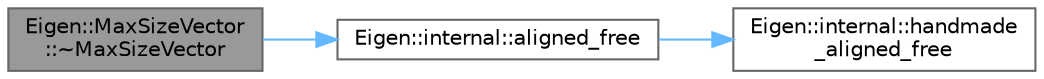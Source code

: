 digraph "Eigen::MaxSizeVector::~MaxSizeVector"
{
 // LATEX_PDF_SIZE
  bgcolor="transparent";
  edge [fontname=Helvetica,fontsize=10,labelfontname=Helvetica,labelfontsize=10];
  node [fontname=Helvetica,fontsize=10,shape=box,height=0.2,width=0.4];
  rankdir="LR";
  Node1 [id="Node000001",label="Eigen::MaxSizeVector\l::~MaxSizeVector",height=0.2,width=0.4,color="gray40", fillcolor="grey60", style="filled", fontcolor="black",tooltip=" "];
  Node1 -> Node2 [id="edge3_Node000001_Node000002",color="steelblue1",style="solid",tooltip=" "];
  Node2 [id="Node000002",label="Eigen::internal::aligned_free",height=0.2,width=0.4,color="grey40", fillcolor="white", style="filled",URL="$namespace_eigen_1_1internal.html#adad153f95799bcc02d86235418c0a73f",tooltip=" "];
  Node2 -> Node3 [id="edge4_Node000002_Node000003",color="steelblue1",style="solid",tooltip=" "];
  Node3 [id="Node000003",label="Eigen::internal::handmade\l_aligned_free",height=0.2,width=0.4,color="grey40", fillcolor="white", style="filled",URL="$namespace_eigen_1_1internal.html#a2a2e468d0c36a0b52ab8e22efdc6ca67",tooltip=" "];
}
